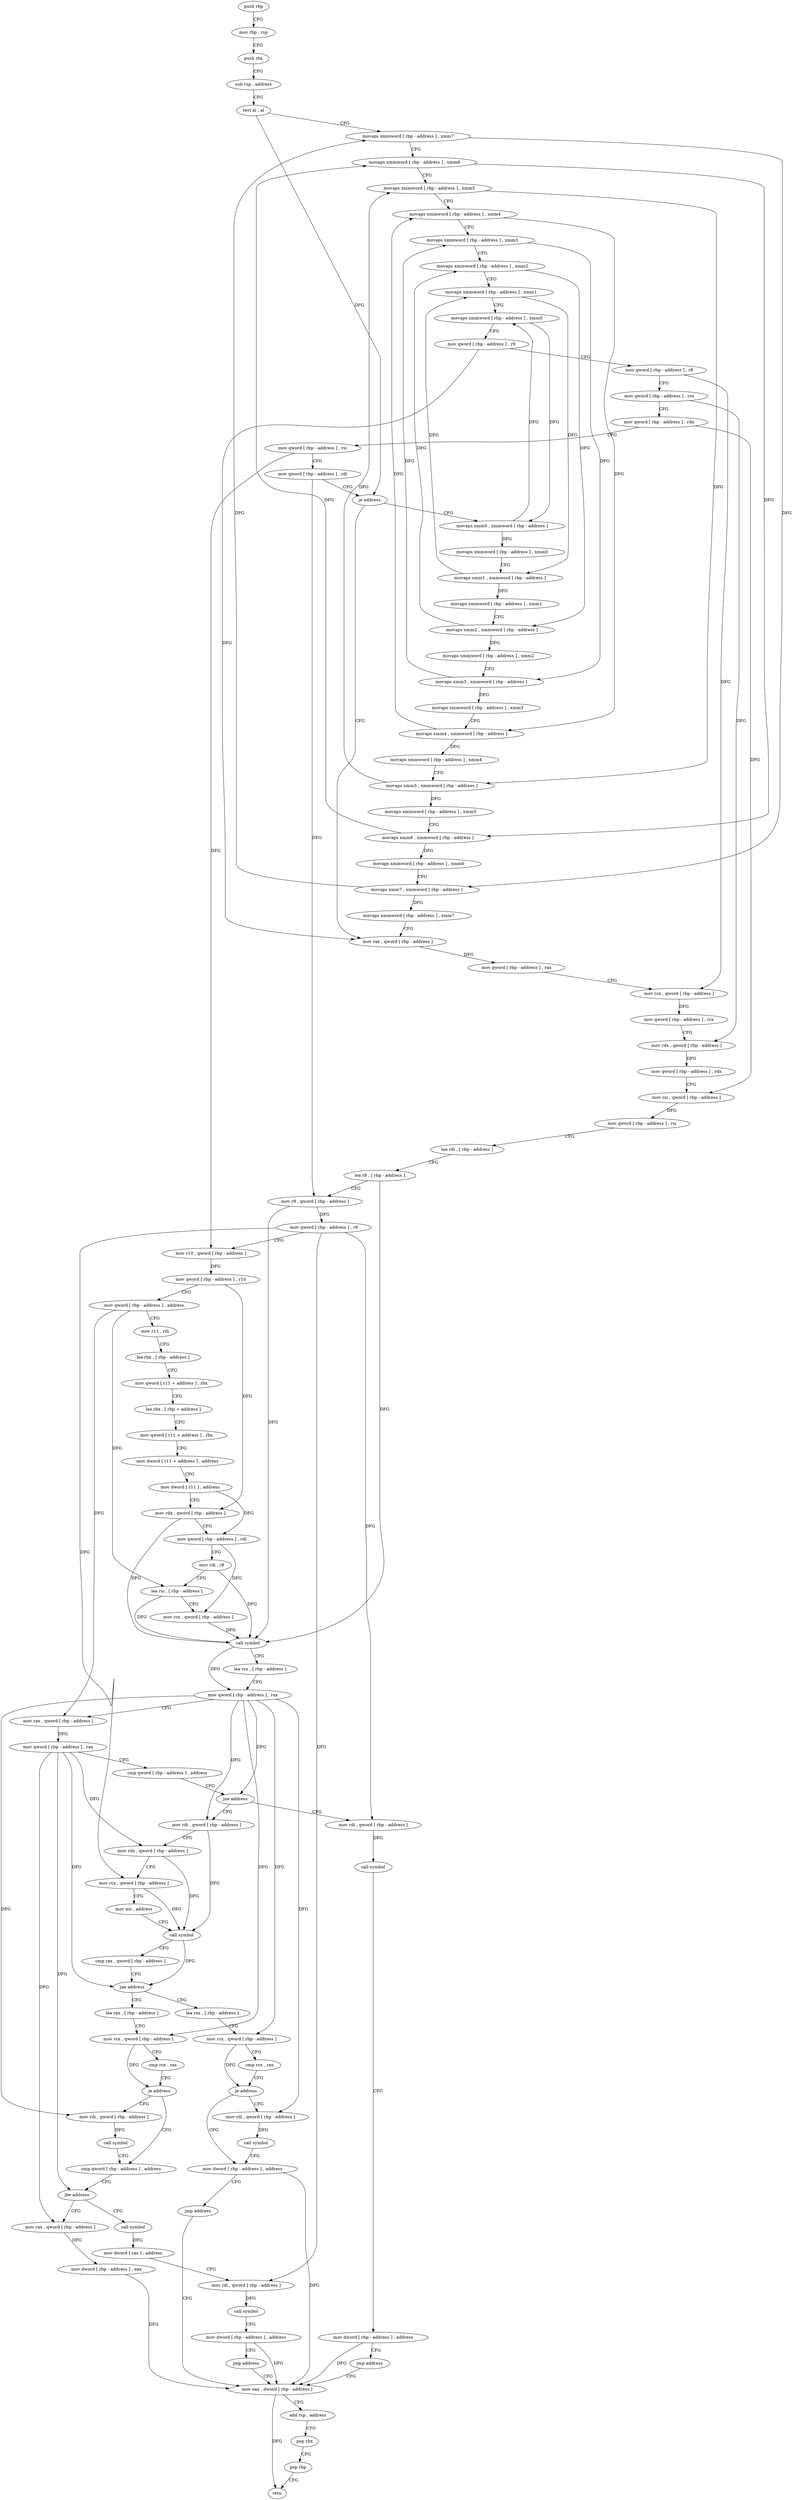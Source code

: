 digraph "func" {
"520896" [label = "push rbp" ]
"520897" [label = "mov rbp , rsp" ]
"520900" [label = "push rbx" ]
"520901" [label = "sub rsp , address" ]
"520908" [label = "test al , al" ]
"520910" [label = "movaps xmmword [ rbp - address ] , xmm7" ]
"520917" [label = "movaps xmmword [ rbp - address ] , xmm6" ]
"520924" [label = "movaps xmmword [ rbp - address ] , xmm5" ]
"520931" [label = "movaps xmmword [ rbp - address ] , xmm4" ]
"520938" [label = "movaps xmmword [ rbp - address ] , xmm3" ]
"520945" [label = "movaps xmmword [ rbp - address ] , xmm2" ]
"520952" [label = "movaps xmmword [ rbp - address ] , xmm1" ]
"520959" [label = "movaps xmmword [ rbp - address ] , xmm0" ]
"520966" [label = "mov qword [ rbp - address ] , r9" ]
"520973" [label = "mov qword [ rbp - address ] , r8" ]
"520980" [label = "mov qword [ rbp - address ] , rcx" ]
"520987" [label = "mov qword [ rbp - address ] , rdx" ]
"520994" [label = "mov qword [ rbp - address ] , rsi" ]
"521001" [label = "mov qword [ rbp - address ] , rdi" ]
"521008" [label = "je address" ]
"521126" [label = "mov rax , qword [ rbp - address ]" ]
"521014" [label = "movaps xmm0 , xmmword [ rbp - address ]" ]
"521133" [label = "mov qword [ rbp - address ] , rax" ]
"521140" [label = "mov rcx , qword [ rbp - address ]" ]
"521147" [label = "mov qword [ rbp - address ] , rcx" ]
"521154" [label = "mov rdx , qword [ rbp - address ]" ]
"521161" [label = "mov qword [ rbp - address ] , rdx" ]
"521168" [label = "mov rsi , qword [ rbp - address ]" ]
"521175" [label = "mov qword [ rbp - address ] , rsi" ]
"521182" [label = "lea rdi , [ rbp - address ]" ]
"521189" [label = "lea r8 , [ rbp - address ]" ]
"521196" [label = "mov r9 , qword [ rbp - address ]" ]
"521203" [label = "mov qword [ rbp - address ] , r9" ]
"521207" [label = "mov r10 , qword [ rbp - address ]" ]
"521214" [label = "mov qword [ rbp - address ] , r10" ]
"521218" [label = "mov qword [ rbp - address ] , address" ]
"521229" [label = "mov r11 , rdi" ]
"521232" [label = "lea rbx , [ rbp - address ]" ]
"521239" [label = "mov qword [ r11 + address ] , rbx" ]
"521243" [label = "lea rbx , [ rbp + address ]" ]
"521247" [label = "mov qword [ r11 + address ] , rbx" ]
"521251" [label = "mov dword [ r11 + address ] , address" ]
"521259" [label = "mov dword [ r11 ] , address" ]
"521266" [label = "mov rdx , qword [ rbp - address ]" ]
"521270" [label = "mov qword [ rbp - address ] , rdi" ]
"521277" [label = "mov rdi , r8" ]
"521280" [label = "lea rsi , [ rbp - address ]" ]
"521287" [label = "mov rcx , qword [ rbp - address ]" ]
"521294" [label = "call symbol" ]
"521299" [label = "lea rcx , [ rbp - address ]" ]
"521306" [label = "mov qword [ rbp - address ] , rax" ]
"521313" [label = "mov rax , qword [ rbp - address ]" ]
"521320" [label = "mov qword [ rbp - address ] , rax" ]
"521327" [label = "cmp qword [ rbp - address ] , address" ]
"521335" [label = "jne address" ]
"521362" [label = "mov rdi , qword [ rbp - address ]" ]
"521341" [label = "mov rdi , qword [ rbp - address ]" ]
"521021" [label = "movaps xmmword [ rbp - address ] , xmm0" ]
"521028" [label = "movaps xmm1 , xmmword [ rbp - address ]" ]
"521035" [label = "movaps xmmword [ rbp - address ] , xmm1" ]
"521042" [label = "movaps xmm2 , xmmword [ rbp - address ]" ]
"521049" [label = "movaps xmmword [ rbp - address ] , xmm2" ]
"521056" [label = "movaps xmm3 , xmmword [ rbp - address ]" ]
"521063" [label = "movaps xmmword [ rbp - address ] , xmm3" ]
"521070" [label = "movaps xmm4 , xmmword [ rbp - address ]" ]
"521077" [label = "movaps xmmword [ rbp - address ] , xmm4" ]
"521084" [label = "movaps xmm5 , xmmword [ rbp - address ]" ]
"521091" [label = "movaps xmmword [ rbp - address ] , xmm5" ]
"521098" [label = "movaps xmm6 , xmmword [ rbp - address ]" ]
"521105" [label = "movaps xmmword [ rbp - address ] , xmm6" ]
"521112" [label = "movaps xmm7 , xmmword [ rbp - address ]" ]
"521119" [label = "movaps xmmword [ rbp - address ] , xmm7" ]
"521369" [label = "mov rdx , qword [ rbp - address ]" ]
"521376" [label = "mov rcx , qword [ rbp - address ]" ]
"521380" [label = "mov esi , address" ]
"521385" [label = "call symbol" ]
"521390" [label = "cmp rax , qword [ rbp - address ]" ]
"521397" [label = "jae address" ]
"521450" [label = "lea rax , [ rbp - address ]" ]
"521403" [label = "lea rax , [ rbp - address ]" ]
"521345" [label = "call symbol" ]
"521350" [label = "mov dword [ rbp - address ] , address" ]
"521357" [label = "jmp address" ]
"521544" [label = "mov eax , dword [ rbp - address ]" ]
"521457" [label = "mov rcx , qword [ rbp - address ]" ]
"521464" [label = "cmp rcx , rax" ]
"521467" [label = "je address" ]
"521485" [label = "cmp qword [ rbp - address ] , address" ]
"521473" [label = "mov rdi , qword [ rbp - address ]" ]
"521410" [label = "mov rcx , qword [ rbp - address ]" ]
"521417" [label = "cmp rcx , rax" ]
"521420" [label = "je address" ]
"521438" [label = "mov dword [ rbp - address ] , address" ]
"521426" [label = "mov rdi , qword [ rbp - address ]" ]
"521547" [label = "add rsp , address" ]
"521554" [label = "pop rbx" ]
"521555" [label = "pop rbp" ]
"521556" [label = "retn" ]
"521496" [label = "jbe address" ]
"521534" [label = "mov rax , qword [ rbp - address ]" ]
"521502" [label = "call symbol" ]
"521480" [label = "call symbol" ]
"521445" [label = "jmp address" ]
"521433" [label = "call symbol" ]
"521541" [label = "mov dword [ rbp - address ] , eax" ]
"521507" [label = "mov dword [ rax ] , address" ]
"521513" [label = "mov rdi , qword [ rbp - address ]" ]
"521517" [label = "call symbol" ]
"521522" [label = "mov dword [ rbp - address ] , address" ]
"521529" [label = "jmp address" ]
"520896" -> "520897" [ label = "CFG" ]
"520897" -> "520900" [ label = "CFG" ]
"520900" -> "520901" [ label = "CFG" ]
"520901" -> "520908" [ label = "CFG" ]
"520908" -> "520910" [ label = "CFG" ]
"520908" -> "521008" [ label = "DFG" ]
"520910" -> "520917" [ label = "CFG" ]
"520910" -> "521112" [ label = "DFG" ]
"520917" -> "520924" [ label = "CFG" ]
"520917" -> "521098" [ label = "DFG" ]
"520924" -> "520931" [ label = "CFG" ]
"520924" -> "521084" [ label = "DFG" ]
"520931" -> "520938" [ label = "CFG" ]
"520931" -> "521070" [ label = "DFG" ]
"520938" -> "520945" [ label = "CFG" ]
"520938" -> "521056" [ label = "DFG" ]
"520945" -> "520952" [ label = "CFG" ]
"520945" -> "521042" [ label = "DFG" ]
"520952" -> "520959" [ label = "CFG" ]
"520952" -> "521028" [ label = "DFG" ]
"520959" -> "520966" [ label = "CFG" ]
"520959" -> "521014" [ label = "DFG" ]
"520966" -> "520973" [ label = "CFG" ]
"520966" -> "521126" [ label = "DFG" ]
"520973" -> "520980" [ label = "CFG" ]
"520973" -> "521140" [ label = "DFG" ]
"520980" -> "520987" [ label = "CFG" ]
"520980" -> "521154" [ label = "DFG" ]
"520987" -> "520994" [ label = "CFG" ]
"520987" -> "521168" [ label = "DFG" ]
"520994" -> "521001" [ label = "CFG" ]
"520994" -> "521207" [ label = "DFG" ]
"521001" -> "521008" [ label = "CFG" ]
"521001" -> "521196" [ label = "DFG" ]
"521008" -> "521126" [ label = "CFG" ]
"521008" -> "521014" [ label = "CFG" ]
"521126" -> "521133" [ label = "DFG" ]
"521014" -> "521021" [ label = "DFG" ]
"521014" -> "520959" [ label = "DFG" ]
"521133" -> "521140" [ label = "CFG" ]
"521140" -> "521147" [ label = "DFG" ]
"521147" -> "521154" [ label = "CFG" ]
"521154" -> "521161" [ label = "DFG" ]
"521161" -> "521168" [ label = "CFG" ]
"521168" -> "521175" [ label = "DFG" ]
"521175" -> "521182" [ label = "CFG" ]
"521182" -> "521189" [ label = "CFG" ]
"521189" -> "521196" [ label = "CFG" ]
"521189" -> "521294" [ label = "DFG" ]
"521196" -> "521203" [ label = "DFG" ]
"521196" -> "521294" [ label = "DFG" ]
"521203" -> "521207" [ label = "CFG" ]
"521203" -> "521376" [ label = "DFG" ]
"521203" -> "521341" [ label = "DFG" ]
"521203" -> "521513" [ label = "DFG" ]
"521207" -> "521214" [ label = "DFG" ]
"521214" -> "521218" [ label = "CFG" ]
"521214" -> "521266" [ label = "DFG" ]
"521218" -> "521229" [ label = "CFG" ]
"521218" -> "521313" [ label = "DFG" ]
"521218" -> "521280" [ label = "DFG" ]
"521229" -> "521232" [ label = "CFG" ]
"521232" -> "521239" [ label = "CFG" ]
"521239" -> "521243" [ label = "CFG" ]
"521243" -> "521247" [ label = "CFG" ]
"521247" -> "521251" [ label = "CFG" ]
"521251" -> "521259" [ label = "CFG" ]
"521259" -> "521266" [ label = "CFG" ]
"521259" -> "521270" [ label = "DFG" ]
"521266" -> "521270" [ label = "CFG" ]
"521266" -> "521294" [ label = "DFG" ]
"521270" -> "521277" [ label = "CFG" ]
"521270" -> "521287" [ label = "DFG" ]
"521277" -> "521280" [ label = "CFG" ]
"521277" -> "521294" [ label = "DFG" ]
"521280" -> "521287" [ label = "CFG" ]
"521280" -> "521294" [ label = "DFG" ]
"521287" -> "521294" [ label = "DFG" ]
"521294" -> "521299" [ label = "CFG" ]
"521294" -> "521306" [ label = "DFG" ]
"521299" -> "521306" [ label = "CFG" ]
"521306" -> "521313" [ label = "CFG" ]
"521306" -> "521335" [ label = "DFG" ]
"521306" -> "521362" [ label = "DFG" ]
"521306" -> "521457" [ label = "DFG" ]
"521306" -> "521410" [ label = "DFG" ]
"521306" -> "521473" [ label = "DFG" ]
"521306" -> "521426" [ label = "DFG" ]
"521313" -> "521320" [ label = "DFG" ]
"521320" -> "521327" [ label = "CFG" ]
"521320" -> "521369" [ label = "DFG" ]
"521320" -> "521397" [ label = "DFG" ]
"521320" -> "521496" [ label = "DFG" ]
"521320" -> "521534" [ label = "DFG" ]
"521327" -> "521335" [ label = "CFG" ]
"521335" -> "521362" [ label = "CFG" ]
"521335" -> "521341" [ label = "CFG" ]
"521362" -> "521369" [ label = "CFG" ]
"521362" -> "521385" [ label = "DFG" ]
"521341" -> "521345" [ label = "DFG" ]
"521021" -> "521028" [ label = "CFG" ]
"521028" -> "521035" [ label = "DFG" ]
"521028" -> "520952" [ label = "DFG" ]
"521035" -> "521042" [ label = "CFG" ]
"521042" -> "521049" [ label = "DFG" ]
"521042" -> "520945" [ label = "DFG" ]
"521049" -> "521056" [ label = "CFG" ]
"521056" -> "521063" [ label = "DFG" ]
"521056" -> "520938" [ label = "DFG" ]
"521063" -> "521070" [ label = "CFG" ]
"521070" -> "521077" [ label = "DFG" ]
"521070" -> "520931" [ label = "DFG" ]
"521077" -> "521084" [ label = "CFG" ]
"521084" -> "521091" [ label = "DFG" ]
"521084" -> "520924" [ label = "DFG" ]
"521091" -> "521098" [ label = "CFG" ]
"521098" -> "521105" [ label = "DFG" ]
"521098" -> "520917" [ label = "DFG" ]
"521105" -> "521112" [ label = "CFG" ]
"521112" -> "521119" [ label = "DFG" ]
"521112" -> "520910" [ label = "DFG" ]
"521119" -> "521126" [ label = "CFG" ]
"521369" -> "521376" [ label = "CFG" ]
"521369" -> "521385" [ label = "DFG" ]
"521376" -> "521380" [ label = "CFG" ]
"521376" -> "521385" [ label = "DFG" ]
"521380" -> "521385" [ label = "CFG" ]
"521385" -> "521390" [ label = "CFG" ]
"521385" -> "521397" [ label = "DFG" ]
"521390" -> "521397" [ label = "CFG" ]
"521397" -> "521450" [ label = "CFG" ]
"521397" -> "521403" [ label = "CFG" ]
"521450" -> "521457" [ label = "CFG" ]
"521403" -> "521410" [ label = "CFG" ]
"521345" -> "521350" [ label = "CFG" ]
"521350" -> "521357" [ label = "CFG" ]
"521350" -> "521544" [ label = "DFG" ]
"521357" -> "521544" [ label = "CFG" ]
"521544" -> "521547" [ label = "CFG" ]
"521544" -> "521556" [ label = "DFG" ]
"521457" -> "521464" [ label = "CFG" ]
"521457" -> "521467" [ label = "DFG" ]
"521464" -> "521467" [ label = "CFG" ]
"521467" -> "521485" [ label = "CFG" ]
"521467" -> "521473" [ label = "CFG" ]
"521485" -> "521496" [ label = "CFG" ]
"521473" -> "521480" [ label = "DFG" ]
"521410" -> "521417" [ label = "CFG" ]
"521410" -> "521420" [ label = "DFG" ]
"521417" -> "521420" [ label = "CFG" ]
"521420" -> "521438" [ label = "CFG" ]
"521420" -> "521426" [ label = "CFG" ]
"521438" -> "521445" [ label = "CFG" ]
"521438" -> "521544" [ label = "DFG" ]
"521426" -> "521433" [ label = "DFG" ]
"521547" -> "521554" [ label = "CFG" ]
"521554" -> "521555" [ label = "CFG" ]
"521555" -> "521556" [ label = "CFG" ]
"521496" -> "521534" [ label = "CFG" ]
"521496" -> "521502" [ label = "CFG" ]
"521534" -> "521541" [ label = "DFG" ]
"521502" -> "521507" [ label = "DFG" ]
"521480" -> "521485" [ label = "CFG" ]
"521445" -> "521544" [ label = "CFG" ]
"521433" -> "521438" [ label = "CFG" ]
"521541" -> "521544" [ label = "DFG" ]
"521507" -> "521513" [ label = "CFG" ]
"521513" -> "521517" [ label = "DFG" ]
"521517" -> "521522" [ label = "CFG" ]
"521522" -> "521529" [ label = "CFG" ]
"521522" -> "521544" [ label = "DFG" ]
"521529" -> "521544" [ label = "CFG" ]
}
